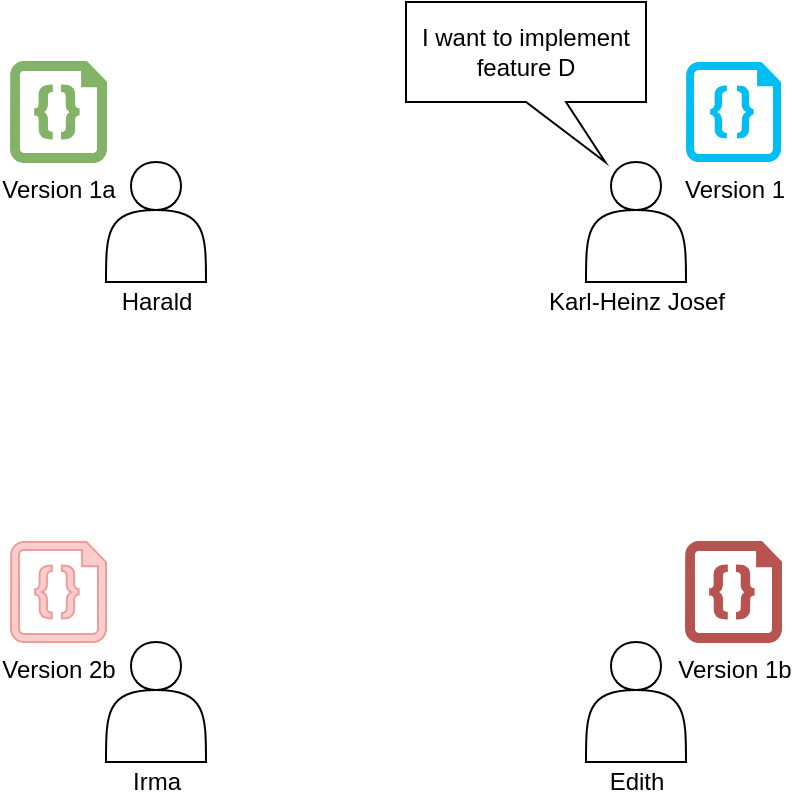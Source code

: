 <mxfile version="13.9.9" type="device"><diagram id="mLELTkrEshZycUNj00M1" name="Seite-1"><mxGraphModel dx="905" dy="805" grid="1" gridSize="10" guides="1" tooltips="1" connect="1" arrows="1" fold="1" page="1" pageScale="1" pageWidth="827" pageHeight="1169" math="0" shadow="0"><root><mxCell id="0"/><mxCell id="1" parent="0"/><mxCell id="D0kMnF_bHYAbsYn5BUN5-1" value="" style="shape=actor;whiteSpace=wrap;html=1;" vertex="1" parent="1"><mxGeometry x="240" y="180" width="50" height="60" as="geometry"/></mxCell><mxCell id="D0kMnF_bHYAbsYn5BUN5-2" value="" style="shape=actor;whiteSpace=wrap;html=1;" vertex="1" parent="1"><mxGeometry x="480" y="180" width="50" height="60" as="geometry"/></mxCell><mxCell id="D0kMnF_bHYAbsYn5BUN5-3" value="" style="shape=actor;whiteSpace=wrap;html=1;" vertex="1" parent="1"><mxGeometry x="240" y="420" width="50" height="60" as="geometry"/></mxCell><mxCell id="D0kMnF_bHYAbsYn5BUN5-4" value="" style="shape=actor;whiteSpace=wrap;html=1;" vertex="1" parent="1"><mxGeometry x="480" y="420" width="50" height="60" as="geometry"/></mxCell><mxCell id="D0kMnF_bHYAbsYn5BUN5-5" value="Harald" style="text;html=1;align=center;verticalAlign=middle;resizable=0;points=[];autosize=1;" vertex="1" parent="1"><mxGeometry x="240" y="240" width="50" height="20" as="geometry"/></mxCell><mxCell id="D0kMnF_bHYAbsYn5BUN5-6" value="Karl-Heinz Josef" style="text;html=1;align=center;verticalAlign=middle;resizable=0;points=[];autosize=1;" vertex="1" parent="1"><mxGeometry x="455" y="240" width="100" height="20" as="geometry"/></mxCell><mxCell id="D0kMnF_bHYAbsYn5BUN5-7" value="Irma" style="text;html=1;align=center;verticalAlign=middle;resizable=0;points=[];autosize=1;" vertex="1" parent="1"><mxGeometry x="245" y="480" width="40" height="20" as="geometry"/></mxCell><mxCell id="D0kMnF_bHYAbsYn5BUN5-8" value="Edith" style="text;html=1;align=center;verticalAlign=middle;resizable=0;points=[];autosize=1;" vertex="1" parent="1"><mxGeometry x="485" y="480" width="40" height="20" as="geometry"/></mxCell><mxCell id="D0kMnF_bHYAbsYn5BUN5-9" value="Version 1a" style="verticalLabelPosition=bottom;html=1;verticalAlign=top;align=center;strokeColor=#82b366;shape=mxgraph.azure.code_file;pointerEvents=1;fillColor=#82B366;" vertex="1" parent="1"><mxGeometry x="192.5" y="130" width="47.5" height="50" as="geometry"/></mxCell><mxCell id="D0kMnF_bHYAbsYn5BUN5-10" value="Version 1" style="verticalLabelPosition=bottom;html=1;verticalAlign=top;align=center;strokeColor=none;fillColor=#00BEF2;shape=mxgraph.azure.code_file;pointerEvents=1;" vertex="1" parent="1"><mxGeometry x="530" y="130" width="47.5" height="50" as="geometry"/></mxCell><mxCell id="D0kMnF_bHYAbsYn5BUN5-11" value="Version 2b" style="verticalLabelPosition=bottom;html=1;verticalAlign=top;align=center;fillColor=#f8cecc;shape=mxgraph.azure.code_file;pointerEvents=1;strokeColor=#F19C99;" vertex="1" parent="1"><mxGeometry x="192.5" y="370" width="47.5" height="50" as="geometry"/></mxCell><mxCell id="D0kMnF_bHYAbsYn5BUN5-12" value="Version 1b" style="verticalLabelPosition=bottom;html=1;verticalAlign=top;align=center;strokeColor=#b85450;shape=mxgraph.azure.code_file;pointerEvents=1;fillColor=#B85450;" vertex="1" parent="1"><mxGeometry x="530" y="370" width="47.5" height="50" as="geometry"/></mxCell><mxCell id="D0kMnF_bHYAbsYn5BUN5-16" value="I want to implement feature D" style="shape=callout;whiteSpace=wrap;html=1;perimeter=calloutPerimeter;position2=0.83;" vertex="1" parent="1"><mxGeometry x="390" y="100" width="120" height="80" as="geometry"/></mxCell></root></mxGraphModel></diagram></mxfile>